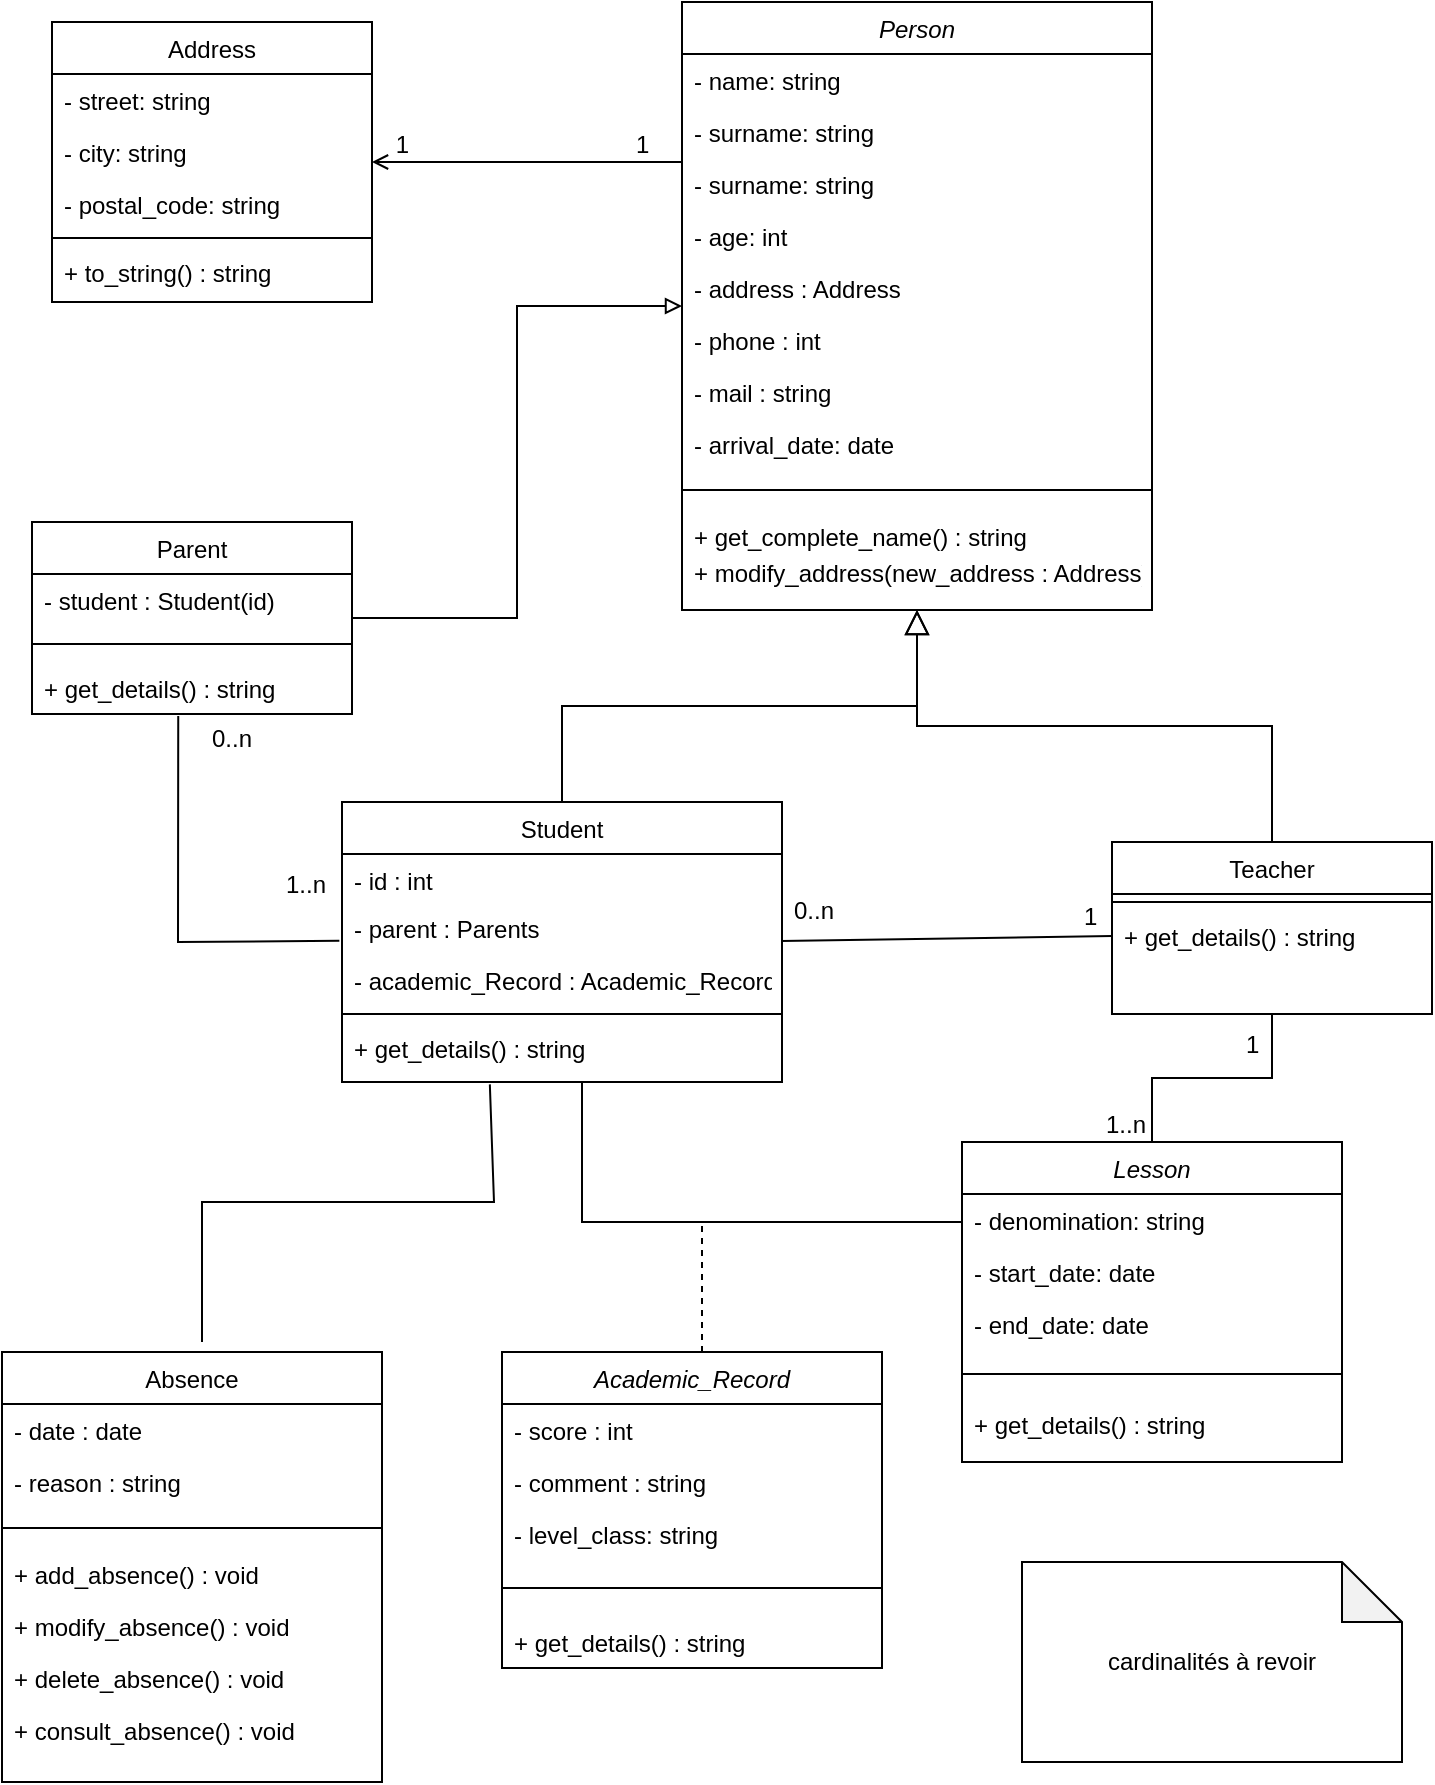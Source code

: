 <mxfile version="24.7.6">
  <diagram name="Page-1" id="Vpz9J0QDf26ixWNuGLwc">
    <mxGraphModel dx="1259" dy="662" grid="1" gridSize="10" guides="1" tooltips="1" connect="1" arrows="1" fold="1" page="1" pageScale="1" pageWidth="827" pageHeight="1169" math="0" shadow="0">
      <root>
        <mxCell id="0" />
        <mxCell id="1" parent="0" />
        <mxCell id="XQ9nvu6aSsjh0hOFuqJx-2" value="Person" style="swimlane;fontStyle=2;align=center;verticalAlign=top;childLayout=stackLayout;horizontal=1;startSize=26;horizontalStack=0;resizeParent=1;resizeLast=0;collapsible=1;marginBottom=0;rounded=0;shadow=0;strokeWidth=1;" parent="1" vertex="1">
          <mxGeometry x="360" y="30" width="235" height="304" as="geometry">
            <mxRectangle x="230" y="140" width="160" height="26" as="alternateBounds" />
          </mxGeometry>
        </mxCell>
        <mxCell id="XQ9nvu6aSsjh0hOFuqJx-3" value="- name: string" style="text;align=left;verticalAlign=top;spacingLeft=4;spacingRight=4;overflow=hidden;rotatable=0;points=[[0,0.5],[1,0.5]];portConstraint=eastwest;" parent="XQ9nvu6aSsjh0hOFuqJx-2" vertex="1">
          <mxGeometry y="26" width="235" height="26" as="geometry" />
        </mxCell>
        <mxCell id="qVerp7B6_mH-gPQAltYo-2" value="- surname: string" style="text;align=left;verticalAlign=top;spacingLeft=4;spacingRight=4;overflow=hidden;rotatable=0;points=[[0,0.5],[1,0.5]];portConstraint=eastwest;rounded=0;shadow=0;html=0;" parent="XQ9nvu6aSsjh0hOFuqJx-2" vertex="1">
          <mxGeometry y="52" width="235" height="26" as="geometry" />
        </mxCell>
        <mxCell id="XQ9nvu6aSsjh0hOFuqJx-4" value="- surname: string" style="text;align=left;verticalAlign=top;spacingLeft=4;spacingRight=4;overflow=hidden;rotatable=0;points=[[0,0.5],[1,0.5]];portConstraint=eastwest;rounded=0;shadow=0;html=0;" parent="XQ9nvu6aSsjh0hOFuqJx-2" vertex="1">
          <mxGeometry y="78" width="235" height="26" as="geometry" />
        </mxCell>
        <mxCell id="XQ9nvu6aSsjh0hOFuqJx-5" value="- age: int&#xa;&#xa;" style="text;align=left;verticalAlign=top;spacingLeft=4;spacingRight=4;overflow=hidden;rotatable=0;points=[[0,0.5],[1,0.5]];portConstraint=eastwest;rounded=0;shadow=0;html=0;" parent="XQ9nvu6aSsjh0hOFuqJx-2" vertex="1">
          <mxGeometry y="104" width="235" height="26" as="geometry" />
        </mxCell>
        <mxCell id="pg1mxWmUHJXe1H1death-4" value="- address : Address" style="text;align=left;verticalAlign=top;spacingLeft=4;spacingRight=4;overflow=hidden;rotatable=0;points=[[0,0.5],[1,0.5]];portConstraint=eastwest;rounded=0;shadow=0;html=0;" parent="XQ9nvu6aSsjh0hOFuqJx-2" vertex="1">
          <mxGeometry y="130" width="235" height="26" as="geometry" />
        </mxCell>
        <mxCell id="pg1mxWmUHJXe1H1death-68" value="- phone : int" style="text;align=left;verticalAlign=top;spacingLeft=4;spacingRight=4;overflow=hidden;rotatable=0;points=[[0,0.5],[1,0.5]];portConstraint=eastwest;" parent="XQ9nvu6aSsjh0hOFuqJx-2" vertex="1">
          <mxGeometry y="156" width="235" height="26" as="geometry" />
        </mxCell>
        <mxCell id="pg1mxWmUHJXe1H1death-69" value="- mail : string" style="text;align=left;verticalAlign=top;spacingLeft=4;spacingRight=4;overflow=hidden;rotatable=0;points=[[0,0.5],[1,0.5]];portConstraint=eastwest;" parent="XQ9nvu6aSsjh0hOFuqJx-2" vertex="1">
          <mxGeometry y="182" width="235" height="26" as="geometry" />
        </mxCell>
        <mxCell id="pg1mxWmUHJXe1H1death-46" value="- arrival_date: date" style="text;align=left;verticalAlign=top;spacingLeft=4;spacingRight=4;overflow=hidden;rotatable=0;points=[[0,0.5],[1,0.5]];portConstraint=eastwest;rounded=0;shadow=0;html=0;" parent="XQ9nvu6aSsjh0hOFuqJx-2" vertex="1">
          <mxGeometry y="208" width="235" height="26" as="geometry" />
        </mxCell>
        <mxCell id="XQ9nvu6aSsjh0hOFuqJx-6" value="" style="line;html=1;strokeWidth=1;align=left;verticalAlign=middle;spacingTop=-1;spacingLeft=3;spacingRight=3;rotatable=0;labelPosition=right;points=[];portConstraint=eastwest;" parent="XQ9nvu6aSsjh0hOFuqJx-2" vertex="1">
          <mxGeometry y="234" width="235" height="20" as="geometry" />
        </mxCell>
        <mxCell id="XQ9nvu6aSsjh0hOFuqJx-7" value="+ get_complete_name() : string" style="text;align=left;verticalAlign=top;spacingLeft=4;spacingRight=4;overflow=hidden;rotatable=0;points=[[0,0.5],[1,0.5]];portConstraint=eastwest;" parent="XQ9nvu6aSsjh0hOFuqJx-2" vertex="1">
          <mxGeometry y="254" width="235" height="18" as="geometry" />
        </mxCell>
        <mxCell id="QH-RMa6fuv2VY8GXqJA8-2" value="+ modify_address(new_address : Address)" style="text;align=left;verticalAlign=top;spacingLeft=4;spacingRight=4;overflow=hidden;rotatable=0;points=[[0,0.5],[1,0.5]];portConstraint=eastwest;" parent="XQ9nvu6aSsjh0hOFuqJx-2" vertex="1">
          <mxGeometry y="272" width="235" height="32" as="geometry" />
        </mxCell>
        <mxCell id="XQ9nvu6aSsjh0hOFuqJx-8" value="Student" style="swimlane;fontStyle=0;align=center;verticalAlign=top;childLayout=stackLayout;horizontal=1;startSize=26;horizontalStack=0;resizeParent=1;resizeLast=0;collapsible=1;marginBottom=0;rounded=0;shadow=0;strokeWidth=1;" parent="1" vertex="1">
          <mxGeometry x="190" y="430" width="220" height="140" as="geometry">
            <mxRectangle x="130" y="380" width="160" height="26" as="alternateBounds" />
          </mxGeometry>
        </mxCell>
        <mxCell id="XQ9nvu6aSsjh0hOFuqJx-9" value="- id : int" style="text;align=left;verticalAlign=top;spacingLeft=4;spacingRight=4;overflow=hidden;rotatable=0;points=[[0,0.5],[1,0.5]];portConstraint=eastwest;" parent="XQ9nvu6aSsjh0hOFuqJx-8" vertex="1">
          <mxGeometry y="26" width="220" height="24" as="geometry" />
        </mxCell>
        <mxCell id="pg1mxWmUHJXe1H1death-65" value="- parent : Parents" style="text;align=left;verticalAlign=top;spacingLeft=4;spacingRight=4;overflow=hidden;rotatable=0;points=[[0,0.5],[1,0.5]];portConstraint=eastwest;" parent="XQ9nvu6aSsjh0hOFuqJx-8" vertex="1">
          <mxGeometry y="50" width="220" height="26" as="geometry" />
        </mxCell>
        <mxCell id="pg1mxWmUHJXe1H1death-39" value="- academic_Record : Academic_Record" style="text;align=left;verticalAlign=top;spacingLeft=4;spacingRight=4;overflow=hidden;rotatable=0;points=[[0,0.5],[1,0.5]];portConstraint=eastwest;" parent="XQ9nvu6aSsjh0hOFuqJx-8" vertex="1">
          <mxGeometry y="76" width="220" height="26" as="geometry" />
        </mxCell>
        <mxCell id="XQ9nvu6aSsjh0hOFuqJx-11" value="" style="line;html=1;strokeWidth=1;align=left;verticalAlign=middle;spacingTop=-1;spacingLeft=3;spacingRight=3;rotatable=0;labelPosition=right;points=[];portConstraint=eastwest;" parent="XQ9nvu6aSsjh0hOFuqJx-8" vertex="1">
          <mxGeometry y="102" width="220" height="8" as="geometry" />
        </mxCell>
        <mxCell id="QH-RMa6fuv2VY8GXqJA8-4" value="+ get_details() : string" style="text;align=left;verticalAlign=top;spacingLeft=4;spacingRight=4;overflow=hidden;rotatable=0;points=[[0,0.5],[1,0.5]];portConstraint=eastwest;" parent="XQ9nvu6aSsjh0hOFuqJx-8" vertex="1">
          <mxGeometry y="110" width="220" height="30" as="geometry" />
        </mxCell>
        <mxCell id="XQ9nvu6aSsjh0hOFuqJx-14" value="" style="endArrow=block;endSize=10;endFill=0;shadow=0;strokeWidth=1;rounded=0;curved=0;edgeStyle=elbowEdgeStyle;elbow=vertical;" parent="1" source="XQ9nvu6aSsjh0hOFuqJx-8" target="XQ9nvu6aSsjh0hOFuqJx-2" edge="1">
          <mxGeometry width="160" relative="1" as="geometry">
            <mxPoint x="425" y="353" as="sourcePoint" />
            <mxPoint x="425" y="353" as="targetPoint" />
          </mxGeometry>
        </mxCell>
        <mxCell id="XQ9nvu6aSsjh0hOFuqJx-15" value="Teacher" style="swimlane;fontStyle=0;align=center;verticalAlign=top;childLayout=stackLayout;horizontal=1;startSize=26;horizontalStack=0;resizeParent=1;resizeLast=0;collapsible=1;marginBottom=0;rounded=0;shadow=0;strokeWidth=1;" parent="1" vertex="1">
          <mxGeometry x="575" y="450" width="160" height="86" as="geometry">
            <mxRectangle x="340" y="380" width="170" height="26" as="alternateBounds" />
          </mxGeometry>
        </mxCell>
        <mxCell id="XQ9nvu6aSsjh0hOFuqJx-17" value="" style="line;html=1;strokeWidth=1;align=left;verticalAlign=middle;spacingTop=-1;spacingLeft=3;spacingRight=3;rotatable=0;labelPosition=right;points=[];portConstraint=eastwest;" parent="XQ9nvu6aSsjh0hOFuqJx-15" vertex="1">
          <mxGeometry y="26" width="160" height="8" as="geometry" />
        </mxCell>
        <mxCell id="QH-RMa6fuv2VY8GXqJA8-3" value="+ get_details() : string" style="text;align=left;verticalAlign=top;spacingLeft=4;spacingRight=4;overflow=hidden;rotatable=0;points=[[0,0.5],[1,0.5]];portConstraint=eastwest;" parent="XQ9nvu6aSsjh0hOFuqJx-15" vertex="1">
          <mxGeometry y="34" width="160" height="26" as="geometry" />
        </mxCell>
        <mxCell id="XQ9nvu6aSsjh0hOFuqJx-18" value="" style="endArrow=block;endSize=10;endFill=0;shadow=0;strokeWidth=1;rounded=0;curved=0;edgeStyle=elbowEdgeStyle;elbow=vertical;" parent="1" source="XQ9nvu6aSsjh0hOFuqJx-15" target="XQ9nvu6aSsjh0hOFuqJx-2" edge="1">
          <mxGeometry width="160" relative="1" as="geometry">
            <mxPoint x="435" y="523" as="sourcePoint" />
            <mxPoint x="535" y="421" as="targetPoint" />
          </mxGeometry>
        </mxCell>
        <mxCell id="XQ9nvu6aSsjh0hOFuqJx-19" value="Address" style="swimlane;fontStyle=0;align=center;verticalAlign=top;childLayout=stackLayout;horizontal=1;startSize=26;horizontalStack=0;resizeParent=1;resizeLast=0;collapsible=1;marginBottom=0;rounded=0;shadow=0;strokeWidth=1;" parent="1" vertex="1">
          <mxGeometry x="45" y="40" width="160" height="140" as="geometry">
            <mxRectangle x="550" y="140" width="160" height="26" as="alternateBounds" />
          </mxGeometry>
        </mxCell>
        <mxCell id="XQ9nvu6aSsjh0hOFuqJx-20" value="- street: string" style="text;align=left;verticalAlign=top;spacingLeft=4;spacingRight=4;overflow=hidden;rotatable=0;points=[[0,0.5],[1,0.5]];portConstraint=eastwest;" parent="XQ9nvu6aSsjh0hOFuqJx-19" vertex="1">
          <mxGeometry y="26" width="160" height="26" as="geometry" />
        </mxCell>
        <mxCell id="XQ9nvu6aSsjh0hOFuqJx-21" value="- city: string" style="text;align=left;verticalAlign=top;spacingLeft=4;spacingRight=4;overflow=hidden;rotatable=0;points=[[0,0.5],[1,0.5]];portConstraint=eastwest;rounded=0;shadow=0;html=0;" parent="XQ9nvu6aSsjh0hOFuqJx-19" vertex="1">
          <mxGeometry y="52" width="160" height="26" as="geometry" />
        </mxCell>
        <mxCell id="XQ9nvu6aSsjh0hOFuqJx-23" value="- postal_code: string" style="text;align=left;verticalAlign=top;spacingLeft=4;spacingRight=4;overflow=hidden;rotatable=0;points=[[0,0.5],[1,0.5]];portConstraint=eastwest;rounded=0;shadow=0;html=0;" parent="XQ9nvu6aSsjh0hOFuqJx-19" vertex="1">
          <mxGeometry y="78" width="160" height="26" as="geometry" />
        </mxCell>
        <mxCell id="XQ9nvu6aSsjh0hOFuqJx-25" value="" style="line;html=1;strokeWidth=1;align=left;verticalAlign=middle;spacingTop=-1;spacingLeft=3;spacingRight=3;rotatable=0;labelPosition=right;points=[];portConstraint=eastwest;" parent="XQ9nvu6aSsjh0hOFuqJx-19" vertex="1">
          <mxGeometry y="104" width="160" height="8" as="geometry" />
        </mxCell>
        <mxCell id="XQ9nvu6aSsjh0hOFuqJx-27" value="+ to_string() : string" style="text;align=left;verticalAlign=top;spacingLeft=4;spacingRight=4;overflow=hidden;rotatable=0;points=[[0,0.5],[1,0.5]];portConstraint=eastwest;" parent="XQ9nvu6aSsjh0hOFuqJx-19" vertex="1">
          <mxGeometry y="112" width="160" height="26" as="geometry" />
        </mxCell>
        <mxCell id="XQ9nvu6aSsjh0hOFuqJx-28" value="" style="endArrow=open;shadow=0;strokeWidth=1;rounded=0;curved=0;endFill=1;edgeStyle=elbowEdgeStyle;elbow=vertical;" parent="1" source="XQ9nvu6aSsjh0hOFuqJx-2" target="XQ9nvu6aSsjh0hOFuqJx-19" edge="1">
          <mxGeometry x="0.5" y="41" relative="1" as="geometry">
            <mxPoint x="605" y="342" as="sourcePoint" />
            <mxPoint x="765" y="342" as="targetPoint" />
            <mxPoint x="-40" y="32" as="offset" />
          </mxGeometry>
        </mxCell>
        <mxCell id="XQ9nvu6aSsjh0hOFuqJx-29" value="1" style="resizable=0;align=left;verticalAlign=bottom;labelBackgroundColor=none;fontSize=12;" parent="XQ9nvu6aSsjh0hOFuqJx-28" connectable="0" vertex="1">
          <mxGeometry x="-1" relative="1" as="geometry">
            <mxPoint x="-25" as="offset" />
          </mxGeometry>
        </mxCell>
        <mxCell id="XQ9nvu6aSsjh0hOFuqJx-30" value="1" style="resizable=0;align=right;verticalAlign=bottom;labelBackgroundColor=none;fontSize=12;" parent="XQ9nvu6aSsjh0hOFuqJx-28" connectable="0" vertex="1">
          <mxGeometry x="1" relative="1" as="geometry">
            <mxPoint x="20" as="offset" />
          </mxGeometry>
        </mxCell>
        <mxCell id="pg1mxWmUHJXe1H1death-60" style="edgeStyle=orthogonalEdgeStyle;rounded=0;orthogonalLoop=1;jettySize=auto;html=1;startArrow=none;startFill=0;endArrow=none;endFill=0;" parent="1" source="QH-RMa6fuv2VY8GXqJA8-5" target="XQ9nvu6aSsjh0hOFuqJx-15" edge="1">
          <mxGeometry relative="1" as="geometry" />
        </mxCell>
        <mxCell id="pg1mxWmUHJXe1H1death-67" style="edgeStyle=orthogonalEdgeStyle;rounded=0;orthogonalLoop=1;jettySize=auto;html=1;endArrow=none;endFill=0;" parent="1" source="QH-RMa6fuv2VY8GXqJA8-5" target="XQ9nvu6aSsjh0hOFuqJx-8" edge="1">
          <mxGeometry relative="1" as="geometry">
            <Array as="points">
              <mxPoint x="310" y="640" />
            </Array>
          </mxGeometry>
        </mxCell>
        <mxCell id="QH-RMa6fuv2VY8GXqJA8-5" value="Lesson" style="swimlane;fontStyle=2;align=center;verticalAlign=top;childLayout=stackLayout;horizontal=1;startSize=26;horizontalStack=0;resizeParent=1;resizeLast=0;collapsible=1;marginBottom=0;rounded=0;shadow=0;strokeWidth=1;" parent="1" vertex="1">
          <mxGeometry x="500" y="600" width="190" height="160" as="geometry">
            <mxRectangle x="230" y="140" width="160" height="26" as="alternateBounds" />
          </mxGeometry>
        </mxCell>
        <mxCell id="QH-RMa6fuv2VY8GXqJA8-6" value="- denomination: string" style="text;align=left;verticalAlign=top;spacingLeft=4;spacingRight=4;overflow=hidden;rotatable=0;points=[[0,0.5],[1,0.5]];portConstraint=eastwest;" parent="QH-RMa6fuv2VY8GXqJA8-5" vertex="1">
          <mxGeometry y="26" width="190" height="26" as="geometry" />
        </mxCell>
        <mxCell id="QH-RMa6fuv2VY8GXqJA8-7" value="- start_date: date" style="text;align=left;verticalAlign=top;spacingLeft=4;spacingRight=4;overflow=hidden;rotatable=0;points=[[0,0.5],[1,0.5]];portConstraint=eastwest;rounded=0;shadow=0;html=0;" parent="QH-RMa6fuv2VY8GXqJA8-5" vertex="1">
          <mxGeometry y="52" width="190" height="26" as="geometry" />
        </mxCell>
        <mxCell id="QH-RMa6fuv2VY8GXqJA8-8" value="- end_date: date" style="text;align=left;verticalAlign=top;spacingLeft=4;spacingRight=4;overflow=hidden;rotatable=0;points=[[0,0.5],[1,0.5]];portConstraint=eastwest;rounded=0;shadow=0;html=0;" parent="QH-RMa6fuv2VY8GXqJA8-5" vertex="1">
          <mxGeometry y="78" width="190" height="26" as="geometry" />
        </mxCell>
        <mxCell id="QH-RMa6fuv2VY8GXqJA8-9" value="" style="line;html=1;strokeWidth=1;align=left;verticalAlign=middle;spacingTop=-1;spacingLeft=3;spacingRight=3;rotatable=0;labelPosition=right;points=[];portConstraint=eastwest;" parent="QH-RMa6fuv2VY8GXqJA8-5" vertex="1">
          <mxGeometry y="104" width="190" height="24" as="geometry" />
        </mxCell>
        <mxCell id="pg1mxWmUHJXe1H1death-15" value="+ get_details() : string" style="text;align=left;verticalAlign=top;spacingLeft=4;spacingRight=4;overflow=hidden;rotatable=0;points=[[0,0.5],[1,0.5]];portConstraint=eastwest;" parent="QH-RMa6fuv2VY8GXqJA8-5" vertex="1">
          <mxGeometry y="128" width="190" height="26" as="geometry" />
        </mxCell>
        <mxCell id="Fji2wCADDdwevzrT1Mn8-7" value="Absence" style="swimlane;fontStyle=0;align=center;verticalAlign=top;childLayout=stackLayout;horizontal=1;startSize=26;horizontalStack=0;resizeParent=1;resizeLast=0;collapsible=1;marginBottom=0;rounded=0;shadow=0;strokeWidth=1;" parent="1" vertex="1">
          <mxGeometry x="20" y="705" width="190" height="215" as="geometry">
            <mxRectangle x="130" y="380" width="160" height="26" as="alternateBounds" />
          </mxGeometry>
        </mxCell>
        <mxCell id="pg1mxWmUHJXe1H1death-17" value="- date : date" style="text;align=left;verticalAlign=top;spacingLeft=4;spacingRight=4;overflow=hidden;rotatable=0;points=[[0,0.5],[1,0.5]];portConstraint=eastwest;" parent="Fji2wCADDdwevzrT1Mn8-7" vertex="1">
          <mxGeometry y="26" width="190" height="26" as="geometry" />
        </mxCell>
        <mxCell id="pg1mxWmUHJXe1H1death-18" value="- reason : string " style="text;align=left;verticalAlign=top;spacingLeft=4;spacingRight=4;overflow=hidden;rotatable=0;points=[[0,0.5],[1,0.5]];portConstraint=eastwest;" parent="Fji2wCADDdwevzrT1Mn8-7" vertex="1">
          <mxGeometry y="52" width="190" height="26" as="geometry" />
        </mxCell>
        <mxCell id="Fji2wCADDdwevzrT1Mn8-8" value="" style="line;html=1;strokeWidth=1;align=left;verticalAlign=middle;spacingTop=-1;spacingLeft=3;spacingRight=3;rotatable=0;labelPosition=right;points=[];portConstraint=eastwest;" parent="Fji2wCADDdwevzrT1Mn8-7" vertex="1">
          <mxGeometry y="78" width="190" height="20" as="geometry" />
        </mxCell>
        <mxCell id="pg1mxWmUHJXe1H1death-22" value="+ add_absence() : void" style="text;align=left;verticalAlign=top;spacingLeft=4;spacingRight=4;overflow=hidden;rotatable=0;points=[[0,0.5],[1,0.5]];portConstraint=eastwest;" parent="Fji2wCADDdwevzrT1Mn8-7" vertex="1">
          <mxGeometry y="98" width="190" height="26" as="geometry" />
        </mxCell>
        <mxCell id="pg1mxWmUHJXe1H1death-23" value="+ modify_absence() : void" style="text;align=left;verticalAlign=top;spacingLeft=4;spacingRight=4;overflow=hidden;rotatable=0;points=[[0,0.5],[1,0.5]];portConstraint=eastwest;" parent="Fji2wCADDdwevzrT1Mn8-7" vertex="1">
          <mxGeometry y="124" width="190" height="26" as="geometry" />
        </mxCell>
        <mxCell id="pg1mxWmUHJXe1H1death-24" value="+ delete_absence() : void" style="text;align=left;verticalAlign=top;spacingLeft=4;spacingRight=4;overflow=hidden;rotatable=0;points=[[0,0.5],[1,0.5]];portConstraint=eastwest;" parent="Fji2wCADDdwevzrT1Mn8-7" vertex="1">
          <mxGeometry y="150" width="190" height="26" as="geometry" />
        </mxCell>
        <mxCell id="pg1mxWmUHJXe1H1death-25" value="+ consult_absence() : void" style="text;align=left;verticalAlign=top;spacingLeft=4;spacingRight=4;overflow=hidden;rotatable=0;points=[[0,0.5],[1,0.5]];portConstraint=eastwest;" parent="Fji2wCADDdwevzrT1Mn8-7" vertex="1">
          <mxGeometry y="176" width="190" height="26" as="geometry" />
        </mxCell>
        <mxCell id="qVerp7B6_mH-gPQAltYo-1" style="edgeStyle=orthogonalEdgeStyle;rounded=0;orthogonalLoop=1;jettySize=auto;html=1;endArrow=block;endFill=0;" parent="1" source="pg1mxWmUHJXe1H1death-7" target="XQ9nvu6aSsjh0hOFuqJx-2" edge="1">
          <mxGeometry relative="1" as="geometry" />
        </mxCell>
        <mxCell id="pg1mxWmUHJXe1H1death-7" value="Parent" style="swimlane;fontStyle=0;align=center;verticalAlign=top;childLayout=stackLayout;horizontal=1;startSize=26;horizontalStack=0;resizeParent=1;resizeLast=0;collapsible=1;marginBottom=0;rounded=0;shadow=0;strokeWidth=1;" parent="1" vertex="1">
          <mxGeometry x="35" y="290" width="160" height="96" as="geometry">
            <mxRectangle x="130" y="380" width="160" height="26" as="alternateBounds" />
          </mxGeometry>
        </mxCell>
        <mxCell id="pg1mxWmUHJXe1H1death-8" value="- student : Student(id)" style="text;align=left;verticalAlign=top;spacingLeft=4;spacingRight=4;overflow=hidden;rotatable=0;points=[[0,0.5],[1,0.5]];portConstraint=eastwest;" parent="pg1mxWmUHJXe1H1death-7" vertex="1">
          <mxGeometry y="26" width="160" height="26" as="geometry" />
        </mxCell>
        <mxCell id="pg1mxWmUHJXe1H1death-9" value="" style="line;html=1;strokeWidth=1;align=left;verticalAlign=middle;spacingTop=-1;spacingLeft=3;spacingRight=3;rotatable=0;labelPosition=right;points=[];portConstraint=eastwest;" parent="pg1mxWmUHJXe1H1death-7" vertex="1">
          <mxGeometry y="52" width="160" height="18" as="geometry" />
        </mxCell>
        <mxCell id="pg1mxWmUHJXe1H1death-10" value="+ get_details() : string" style="text;align=left;verticalAlign=top;spacingLeft=4;spacingRight=4;overflow=hidden;rotatable=0;points=[[0,0.5],[1,0.5]];portConstraint=eastwest;" parent="pg1mxWmUHJXe1H1death-7" vertex="1">
          <mxGeometry y="70" width="160" height="26" as="geometry" />
        </mxCell>
        <mxCell id="pg1mxWmUHJXe1H1death-66" style="edgeStyle=orthogonalEdgeStyle;rounded=0;orthogonalLoop=1;jettySize=auto;html=1;endArrow=none;endFill=0;dashed=1;" parent="1" source="pg1mxWmUHJXe1H1death-44" target="XQ9nvu6aSsjh0hOFuqJx-8" edge="1">
          <mxGeometry relative="1" as="geometry">
            <Array as="points">
              <mxPoint x="370" y="640" />
              <mxPoint x="310" y="640" />
            </Array>
          </mxGeometry>
        </mxCell>
        <mxCell id="pg1mxWmUHJXe1H1death-44" value="Academic_Record" style="swimlane;fontStyle=2;align=center;verticalAlign=top;childLayout=stackLayout;horizontal=1;startSize=26;horizontalStack=0;resizeParent=1;resizeLast=0;collapsible=1;marginBottom=0;rounded=0;shadow=0;strokeWidth=1;" parent="1" vertex="1">
          <mxGeometry x="270" y="705" width="190" height="158" as="geometry">
            <mxRectangle x="230" y="140" width="160" height="26" as="alternateBounds" />
          </mxGeometry>
        </mxCell>
        <mxCell id="pg1mxWmUHJXe1H1death-45" value="- score : int" style="text;align=left;verticalAlign=top;spacingLeft=4;spacingRight=4;overflow=hidden;rotatable=0;points=[[0,0.5],[1,0.5]];portConstraint=eastwest;" parent="pg1mxWmUHJXe1H1death-44" vertex="1">
          <mxGeometry y="26" width="190" height="26" as="geometry" />
        </mxCell>
        <mxCell id="pg1mxWmUHJXe1H1death-49" value="- comment : string" style="text;align=left;verticalAlign=top;spacingLeft=4;spacingRight=4;overflow=hidden;rotatable=0;points=[[0,0.5],[1,0.5]];portConstraint=eastwest;" parent="pg1mxWmUHJXe1H1death-44" vertex="1">
          <mxGeometry y="52" width="190" height="26" as="geometry" />
        </mxCell>
        <mxCell id="SZ61hMrvSY9KgbIOHrhg-19" value="- level_class: string" style="text;align=left;verticalAlign=top;spacingLeft=4;spacingRight=4;overflow=hidden;rotatable=0;points=[[0,0.5],[1,0.5]];portConstraint=eastwest;" parent="pg1mxWmUHJXe1H1death-44" vertex="1">
          <mxGeometry y="78" width="190" height="26" as="geometry" />
        </mxCell>
        <mxCell id="pg1mxWmUHJXe1H1death-50" value="" style="line;html=1;strokeWidth=1;align=left;verticalAlign=middle;spacingTop=-1;spacingLeft=3;spacingRight=3;rotatable=0;labelPosition=right;points=[];portConstraint=eastwest;" parent="pg1mxWmUHJXe1H1death-44" vertex="1">
          <mxGeometry y="104" width="190" height="28" as="geometry" />
        </mxCell>
        <mxCell id="pg1mxWmUHJXe1H1death-51" value="+ get_details() : string" style="text;align=left;verticalAlign=top;spacingLeft=4;spacingRight=4;overflow=hidden;rotatable=0;points=[[0,0.5],[1,0.5]];portConstraint=eastwest;" parent="pg1mxWmUHJXe1H1death-44" vertex="1">
          <mxGeometry y="132" width="190" height="26" as="geometry" />
        </mxCell>
        <mxCell id="SZ61hMrvSY9KgbIOHrhg-20" value="1..n" style="resizable=0;align=left;verticalAlign=bottom;labelBackgroundColor=none;fontSize=12;direction=south;" parent="1" connectable="0" vertex="1">
          <mxGeometry x="160" y="480" as="geometry" />
        </mxCell>
        <mxCell id="SZ61hMrvSY9KgbIOHrhg-21" value="0..n" style="resizable=0;align=left;verticalAlign=bottom;labelBackgroundColor=none;fontSize=12;" parent="1" connectable="0" vertex="1">
          <mxGeometry x="180" y="490" as="geometry">
            <mxPoint x="-57" y="-83" as="offset" />
          </mxGeometry>
        </mxCell>
        <mxCell id="SZ61hMrvSY9KgbIOHrhg-22" value="" style="endArrow=none;html=1;rounded=0;entryX=0.457;entryY=1.038;entryDx=0;entryDy=0;entryPerimeter=0;exitX=-0.006;exitY=0.745;exitDx=0;exitDy=0;exitPerimeter=0;startArrow=none;startFill=0;" parent="1" source="pg1mxWmUHJXe1H1death-65" target="pg1mxWmUHJXe1H1death-10" edge="1">
          <mxGeometry width="50" height="50" relative="1" as="geometry">
            <mxPoint x="110" y="500" as="sourcePoint" />
            <mxPoint x="130" y="430" as="targetPoint" />
            <Array as="points">
              <mxPoint x="108" y="500" />
            </Array>
          </mxGeometry>
        </mxCell>
        <mxCell id="SZ61hMrvSY9KgbIOHrhg-23" value="" style="endArrow=none;html=1;rounded=0;entryX=0.336;entryY=1.039;entryDx=0;entryDy=0;entryPerimeter=0;" parent="1" target="QH-RMa6fuv2VY8GXqJA8-4" edge="1">
          <mxGeometry width="50" height="50" relative="1" as="geometry">
            <mxPoint x="120" y="700" as="sourcePoint" />
            <mxPoint x="170" y="630" as="targetPoint" />
            <Array as="points">
              <mxPoint x="120" y="630" />
              <mxPoint x="266" y="630" />
            </Array>
          </mxGeometry>
        </mxCell>
        <mxCell id="SZ61hMrvSY9KgbIOHrhg-24" value="1..n" style="resizable=0;align=left;verticalAlign=bottom;labelBackgroundColor=none;fontSize=12;direction=south;" parent="1" connectable="0" vertex="1">
          <mxGeometry x="570" y="600" as="geometry" />
        </mxCell>
        <mxCell id="SZ61hMrvSY9KgbIOHrhg-25" value="1" style="resizable=0;align=left;verticalAlign=bottom;labelBackgroundColor=none;fontSize=12;direction=south;" parent="1" connectable="0" vertex="1">
          <mxGeometry x="640" y="560" as="geometry" />
        </mxCell>
        <mxCell id="SZ61hMrvSY9KgbIOHrhg-26" value="" style="endArrow=none;html=1;rounded=0;exitX=0.998;exitY=0.75;exitDx=0;exitDy=0;exitPerimeter=0;entryX=0;entryY=0.5;entryDx=0;entryDy=0;" parent="1" source="pg1mxWmUHJXe1H1death-65" target="QH-RMa6fuv2VY8GXqJA8-3" edge="1">
          <mxGeometry width="50" height="50" relative="1" as="geometry">
            <mxPoint x="460" y="518" as="sourcePoint" />
            <mxPoint x="540" y="500" as="targetPoint" />
          </mxGeometry>
        </mxCell>
        <mxCell id="SZ61hMrvSY9KgbIOHrhg-27" value="1" style="resizable=0;align=left;verticalAlign=bottom;labelBackgroundColor=none;fontSize=12;direction=south;" parent="1" connectable="0" vertex="1">
          <mxGeometry x="650" y="570" as="geometry">
            <mxPoint x="-91" y="-74" as="offset" />
          </mxGeometry>
        </mxCell>
        <mxCell id="SZ61hMrvSY9KgbIOHrhg-29" value="0..n" style="resizable=0;align=left;verticalAlign=bottom;labelBackgroundColor=none;fontSize=12;direction=south;" parent="1" connectable="0" vertex="1">
          <mxGeometry x="414" y="493" as="geometry" />
        </mxCell>
        <mxCell id="SZ61hMrvSY9KgbIOHrhg-30" value="&lt;br&gt;cardinalités à revoir&lt;div&gt;&lt;br&gt;&lt;/div&gt;" style="shape=note;whiteSpace=wrap;html=1;backgroundOutline=1;darkOpacity=0.05;" parent="1" vertex="1">
          <mxGeometry x="530" y="810" width="190" height="100" as="geometry" />
        </mxCell>
      </root>
    </mxGraphModel>
  </diagram>
</mxfile>
